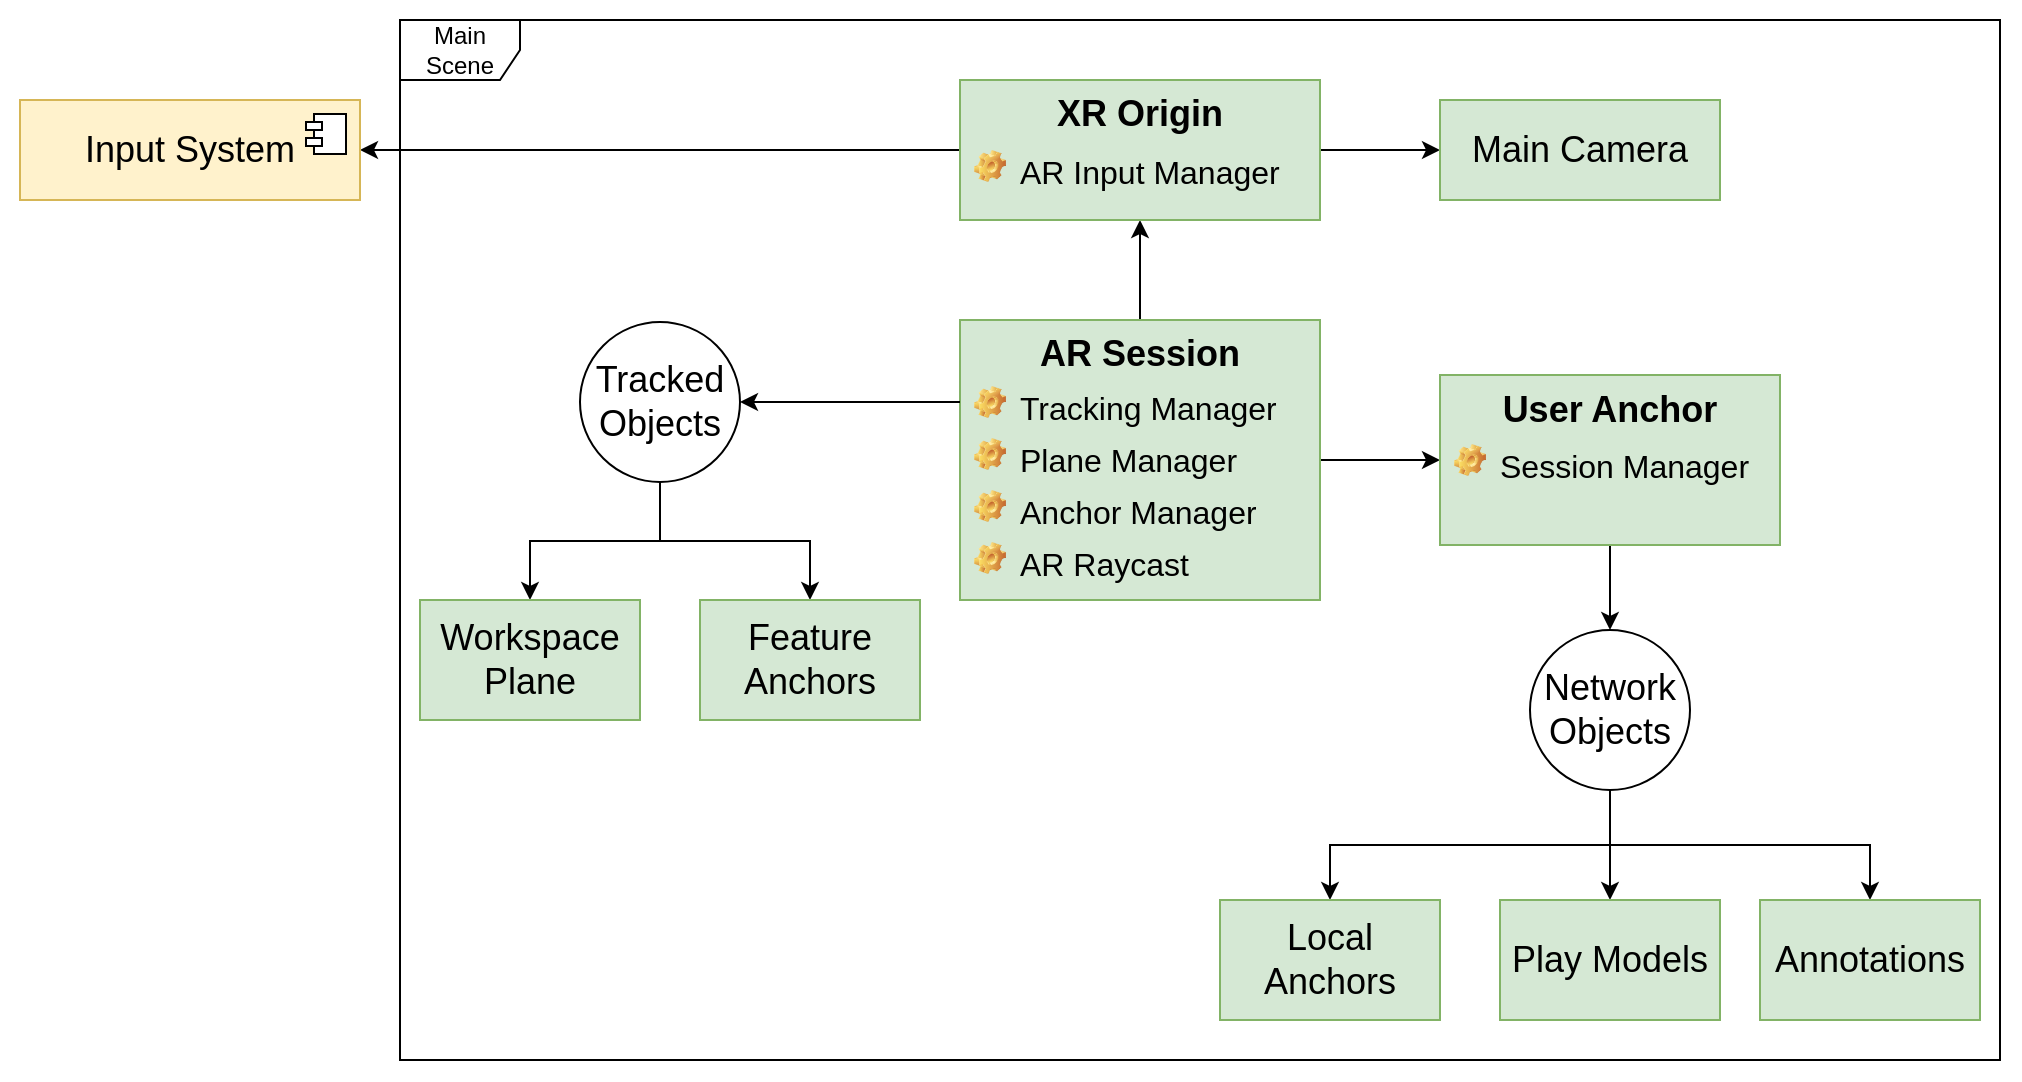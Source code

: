 <mxfile version="28.0.6">
  <diagram name="Page-1" id="qZxzhMulSEBzQ1if6oQA">
    <mxGraphModel dx="1426" dy="841" grid="1" gridSize="10" guides="1" tooltips="1" connect="1" arrows="1" fold="1" page="1" pageScale="1" pageWidth="827" pageHeight="1169" math="0" shadow="0">
      <root>
        <mxCell id="0" />
        <mxCell id="1" parent="0" />
        <mxCell id="FV5q8gwf3VZOL_d_fXch-30" value="" style="rounded=0;whiteSpace=wrap;html=1;strokeColor=none;" vertex="1" parent="1">
          <mxGeometry x="20" y="30" width="1010" height="540" as="geometry" />
        </mxCell>
        <mxCell id="LrJYXOmnp9yLSW-GmhSY-4" style="edgeStyle=orthogonalEdgeStyle;rounded=0;orthogonalLoop=1;jettySize=auto;html=1;exitX=0.5;exitY=0;exitDx=0;exitDy=0;entryX=0.5;entryY=1;entryDx=0;entryDy=0;" parent="1" source="LrJYXOmnp9yLSW-GmhSY-1" target="LrJYXOmnp9yLSW-GmhSY-2" edge="1">
          <mxGeometry relative="1" as="geometry" />
        </mxCell>
        <mxCell id="FV5q8gwf3VZOL_d_fXch-13" style="edgeStyle=orthogonalEdgeStyle;rounded=0;orthogonalLoop=1;jettySize=auto;html=1;exitX=1;exitY=0.5;exitDx=0;exitDy=0;entryX=0;entryY=0.5;entryDx=0;entryDy=0;" edge="1" parent="1" source="LrJYXOmnp9yLSW-GmhSY-1" target="LrJYXOmnp9yLSW-GmhSY-9">
          <mxGeometry relative="1" as="geometry" />
        </mxCell>
        <mxCell id="LrJYXOmnp9yLSW-GmhSY-1" value="AR Session" style="html=1;whiteSpace=wrap;verticalAlign=top;fontSize=18;fontStyle=1;fillColor=#d5e8d4;strokeColor=#82b366;" parent="1" vertex="1">
          <mxGeometry x="500" y="190" width="180" height="140" as="geometry" />
        </mxCell>
        <mxCell id="LrJYXOmnp9yLSW-GmhSY-6" style="edgeStyle=orthogonalEdgeStyle;rounded=0;orthogonalLoop=1;jettySize=auto;html=1;exitX=1;exitY=0.5;exitDx=0;exitDy=0;entryX=0;entryY=0.5;entryDx=0;entryDy=0;" parent="1" source="LrJYXOmnp9yLSW-GmhSY-2" target="LrJYXOmnp9yLSW-GmhSY-5" edge="1">
          <mxGeometry relative="1" as="geometry" />
        </mxCell>
        <mxCell id="FV5q8gwf3VZOL_d_fXch-4" style="edgeStyle=orthogonalEdgeStyle;rounded=0;orthogonalLoop=1;jettySize=auto;html=1;entryX=1;entryY=0.5;entryDx=0;entryDy=0;" edge="1" parent="1" source="LrJYXOmnp9yLSW-GmhSY-2" target="FV5q8gwf3VZOL_d_fXch-1">
          <mxGeometry relative="1" as="geometry" />
        </mxCell>
        <mxCell id="LrJYXOmnp9yLSW-GmhSY-2" value="XR Origin" style="html=1;whiteSpace=wrap;verticalAlign=top;fontSize=18;fontStyle=1;fillColor=#d5e8d4;strokeColor=#82b366;" parent="1" vertex="1">
          <mxGeometry x="500" y="70" width="180" height="70" as="geometry" />
        </mxCell>
        <mxCell id="LrJYXOmnp9yLSW-GmhSY-3" value="Main Scene" style="shape=umlFrame;whiteSpace=wrap;html=1;pointerEvents=0;" parent="1" vertex="1">
          <mxGeometry x="220" y="40" width="800" height="520" as="geometry" />
        </mxCell>
        <mxCell id="LrJYXOmnp9yLSW-GmhSY-5" value="Main Camera" style="html=1;whiteSpace=wrap;fontSize=18;fillColor=#d5e8d4;strokeColor=#82b366;" parent="1" vertex="1">
          <mxGeometry x="740" y="80" width="140" height="50" as="geometry" />
        </mxCell>
        <mxCell id="FV5q8gwf3VZOL_d_fXch-15" style="edgeStyle=orthogonalEdgeStyle;rounded=0;orthogonalLoop=1;jettySize=auto;html=1;exitX=0.5;exitY=1;exitDx=0;exitDy=0;entryX=0.5;entryY=0;entryDx=0;entryDy=0;" edge="1" parent="1" source="LrJYXOmnp9yLSW-GmhSY-9" target="FV5q8gwf3VZOL_d_fXch-14">
          <mxGeometry relative="1" as="geometry" />
        </mxCell>
        <mxCell id="LrJYXOmnp9yLSW-GmhSY-9" value="User Anchor" style="html=1;whiteSpace=wrap;verticalAlign=top;fontSize=18;fontStyle=1;fillColor=#d5e8d4;strokeColor=#82b366;" parent="1" vertex="1">
          <mxGeometry x="740" y="217.5" width="170" height="85" as="geometry" />
        </mxCell>
        <mxCell id="FV5q8gwf3VZOL_d_fXch-6" style="edgeStyle=orthogonalEdgeStyle;rounded=0;orthogonalLoop=1;jettySize=auto;html=1;entryX=1;entryY=0.5;entryDx=0;entryDy=0;" edge="1" parent="1" source="LrJYXOmnp9yLSW-GmhSY-27" target="FV5q8gwf3VZOL_d_fXch-5">
          <mxGeometry relative="1" as="geometry" />
        </mxCell>
        <mxCell id="LrJYXOmnp9yLSW-GmhSY-27" value="Tracking Manager" style="label;fontStyle=0;strokeColor=none;fillColor=none;align=left;verticalAlign=top;overflow=hidden;spacingLeft=28;spacingRight=4;rotatable=0;points=[[0,0.5],[1,0.5]];portConstraint=eastwest;imageWidth=16;imageHeight=16;whiteSpace=wrap;html=1;image=img/clipart/Gear_128x128.png;fontSize=16;" parent="1" vertex="1">
          <mxGeometry x="500" y="218" width="170" height="26" as="geometry" />
        </mxCell>
        <mxCell id="LrJYXOmnp9yLSW-GmhSY-28" value="Plane Manager" style="label;fontStyle=0;strokeColor=none;fillColor=none;align=left;verticalAlign=top;overflow=hidden;spacingLeft=28;spacingRight=4;rotatable=0;points=[[0,0.5],[1,0.5]];portConstraint=eastwest;imageWidth=16;imageHeight=16;whiteSpace=wrap;html=1;image=img/clipart/Gear_128x128.png;fontSize=16;" parent="1" vertex="1">
          <mxGeometry x="500" y="244" width="170" height="26" as="geometry" />
        </mxCell>
        <mxCell id="LrJYXOmnp9yLSW-GmhSY-29" value="Anchor Manager" style="label;fontStyle=0;strokeColor=none;fillColor=none;align=left;verticalAlign=top;overflow=hidden;spacingLeft=28;spacingRight=4;rotatable=0;points=[[0,0.5],[1,0.5]];portConstraint=eastwest;imageWidth=16;imageHeight=16;whiteSpace=wrap;html=1;image=img/clipart/Gear_128x128.png;fontSize=16;" parent="1" vertex="1">
          <mxGeometry x="500" y="270" width="170" height="26" as="geometry" />
        </mxCell>
        <mxCell id="LrJYXOmnp9yLSW-GmhSY-30" value="AR Raycast Manager" style="label;fontStyle=0;strokeColor=none;fillColor=none;align=left;verticalAlign=top;overflow=hidden;spacingLeft=28;spacingRight=4;rotatable=0;points=[[0,0.5],[1,0.5]];portConstraint=eastwest;imageWidth=16;imageHeight=16;whiteSpace=wrap;html=1;image=img/clipart/Gear_128x128.png;fontSize=16;" parent="1" vertex="1">
          <mxGeometry x="500" y="296" width="170" height="26" as="geometry" />
        </mxCell>
        <mxCell id="LrJYXOmnp9yLSW-GmhSY-31" value="AR Input Manager" style="label;fontStyle=0;strokeColor=none;fillColor=none;align=left;verticalAlign=top;overflow=hidden;spacingLeft=28;spacingRight=4;rotatable=0;points=[[0,0.5],[1,0.5]];portConstraint=eastwest;imageWidth=16;imageHeight=16;whiteSpace=wrap;html=1;image=img/clipart/Gear_128x128.png;fontSize=16;" parent="1" vertex="1">
          <mxGeometry x="500" y="100" width="180" height="26" as="geometry" />
        </mxCell>
        <mxCell id="FV5q8gwf3VZOL_d_fXch-1" value="Input System" style="html=1;dropTarget=0;whiteSpace=wrap;fontSize=18;fillColor=#fff2cc;strokeColor=#d6b656;" vertex="1" parent="1">
          <mxGeometry x="30" y="80" width="170" height="50" as="geometry" />
        </mxCell>
        <mxCell id="FV5q8gwf3VZOL_d_fXch-2" value="" style="shape=module;jettyWidth=8;jettyHeight=4;" vertex="1" parent="FV5q8gwf3VZOL_d_fXch-1">
          <mxGeometry x="1" width="20" height="20" relative="1" as="geometry">
            <mxPoint x="-27" y="7" as="offset" />
          </mxGeometry>
        </mxCell>
        <mxCell id="FV5q8gwf3VZOL_d_fXch-22" style="edgeStyle=orthogonalEdgeStyle;rounded=0;orthogonalLoop=1;jettySize=auto;html=1;exitX=0.5;exitY=1;exitDx=0;exitDy=0;entryX=0.5;entryY=0;entryDx=0;entryDy=0;" edge="1" parent="1" source="FV5q8gwf3VZOL_d_fXch-5" target="FV5q8gwf3VZOL_d_fXch-20">
          <mxGeometry relative="1" as="geometry" />
        </mxCell>
        <mxCell id="FV5q8gwf3VZOL_d_fXch-23" style="edgeStyle=orthogonalEdgeStyle;rounded=0;orthogonalLoop=1;jettySize=auto;html=1;exitX=0.5;exitY=1;exitDx=0;exitDy=0;entryX=0.5;entryY=0;entryDx=0;entryDy=0;" edge="1" parent="1" source="FV5q8gwf3VZOL_d_fXch-5" target="FV5q8gwf3VZOL_d_fXch-21">
          <mxGeometry relative="1" as="geometry" />
        </mxCell>
        <mxCell id="FV5q8gwf3VZOL_d_fXch-5" value="Tracked Objects" style="ellipse;whiteSpace=wrap;html=1;aspect=fixed;fontSize=18;" vertex="1" parent="1">
          <mxGeometry x="310" y="191" width="80" height="80" as="geometry" />
        </mxCell>
        <mxCell id="FV5q8gwf3VZOL_d_fXch-11" value="Session Manager" style="label;fontStyle=0;strokeColor=none;fillColor=none;align=left;verticalAlign=top;overflow=hidden;spacingLeft=28;spacingRight=4;rotatable=0;points=[[0,0.5],[1,0.5]];portConstraint=eastwest;imageWidth=16;imageHeight=16;whiteSpace=wrap;html=1;image=img/clipart/Gear_128x128.png;fontSize=16;" vertex="1" parent="1">
          <mxGeometry x="740" y="247" width="170" height="26" as="geometry" />
        </mxCell>
        <mxCell id="FV5q8gwf3VZOL_d_fXch-27" style="edgeStyle=orthogonalEdgeStyle;rounded=0;orthogonalLoop=1;jettySize=auto;html=1;exitX=0.5;exitY=1;exitDx=0;exitDy=0;entryX=0.5;entryY=0;entryDx=0;entryDy=0;" edge="1" parent="1" source="FV5q8gwf3VZOL_d_fXch-14" target="FV5q8gwf3VZOL_d_fXch-24">
          <mxGeometry relative="1" as="geometry" />
        </mxCell>
        <mxCell id="FV5q8gwf3VZOL_d_fXch-28" style="edgeStyle=orthogonalEdgeStyle;rounded=0;orthogonalLoop=1;jettySize=auto;html=1;exitX=0.5;exitY=1;exitDx=0;exitDy=0;entryX=0.5;entryY=0;entryDx=0;entryDy=0;" edge="1" parent="1" source="FV5q8gwf3VZOL_d_fXch-14" target="FV5q8gwf3VZOL_d_fXch-25">
          <mxGeometry relative="1" as="geometry" />
        </mxCell>
        <mxCell id="FV5q8gwf3VZOL_d_fXch-29" style="edgeStyle=orthogonalEdgeStyle;rounded=0;orthogonalLoop=1;jettySize=auto;html=1;exitX=0.5;exitY=1;exitDx=0;exitDy=0;entryX=0.5;entryY=0;entryDx=0;entryDy=0;" edge="1" parent="1" source="FV5q8gwf3VZOL_d_fXch-14" target="FV5q8gwf3VZOL_d_fXch-26">
          <mxGeometry relative="1" as="geometry" />
        </mxCell>
        <mxCell id="FV5q8gwf3VZOL_d_fXch-14" value="Network Objects" style="ellipse;whiteSpace=wrap;html=1;aspect=fixed;fontSize=18;" vertex="1" parent="1">
          <mxGeometry x="785" y="345" width="80" height="80" as="geometry" />
        </mxCell>
        <mxCell id="FV5q8gwf3VZOL_d_fXch-20" value="Workspace Plane" style="rounded=0;whiteSpace=wrap;html=1;fontSize=18;fillColor=#d5e8d4;strokeColor=#82b366;" vertex="1" parent="1">
          <mxGeometry x="230" y="330" width="110" height="60" as="geometry" />
        </mxCell>
        <mxCell id="FV5q8gwf3VZOL_d_fXch-21" value="Feature Anchors" style="rounded=0;whiteSpace=wrap;html=1;fontSize=18;fillColor=#d5e8d4;strokeColor=#82b366;" vertex="1" parent="1">
          <mxGeometry x="370" y="330" width="110" height="60" as="geometry" />
        </mxCell>
        <mxCell id="FV5q8gwf3VZOL_d_fXch-24" value="Local Anchors" style="rounded=0;whiteSpace=wrap;html=1;fontSize=18;fillColor=#d5e8d4;strokeColor=#82b366;" vertex="1" parent="1">
          <mxGeometry x="630" y="480" width="110" height="60" as="geometry" />
        </mxCell>
        <mxCell id="FV5q8gwf3VZOL_d_fXch-25" value="Play Models" style="rounded=0;whiteSpace=wrap;html=1;fontSize=18;fillColor=#d5e8d4;strokeColor=#82b366;" vertex="1" parent="1">
          <mxGeometry x="770" y="480" width="110" height="60" as="geometry" />
        </mxCell>
        <mxCell id="FV5q8gwf3VZOL_d_fXch-26" value="Annotations" style="rounded=0;whiteSpace=wrap;html=1;fontSize=18;fillColor=#d5e8d4;strokeColor=#82b366;" vertex="1" parent="1">
          <mxGeometry x="900" y="480" width="110" height="60" as="geometry" />
        </mxCell>
      </root>
    </mxGraphModel>
  </diagram>
</mxfile>
